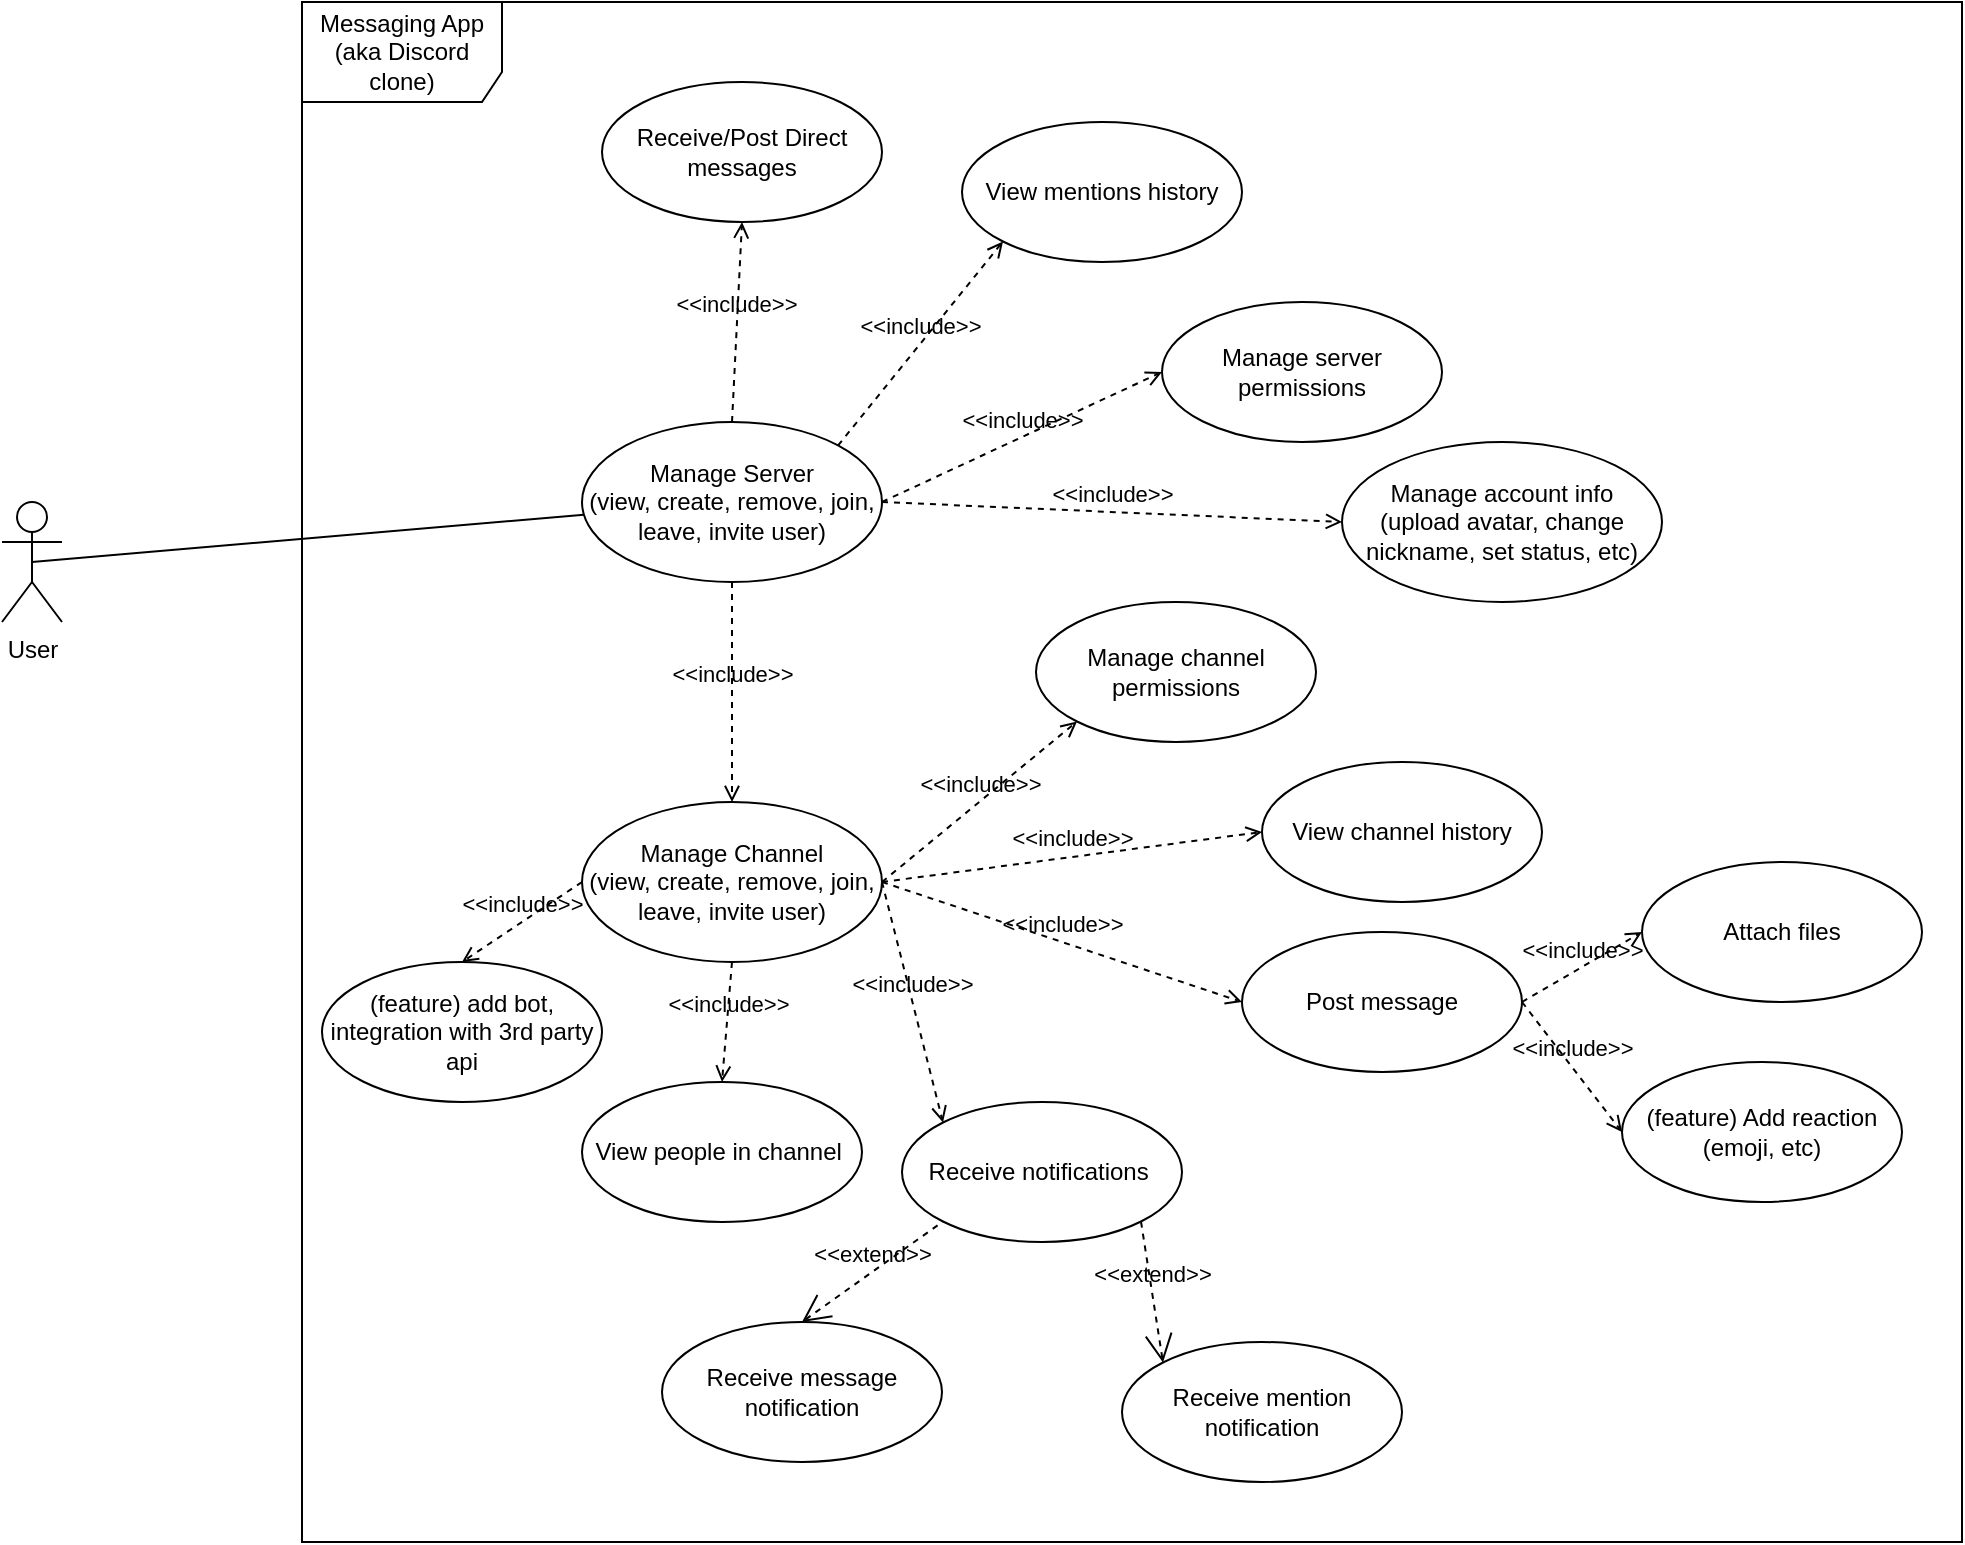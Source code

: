 <mxfile version="13.0.1" type="device"><diagram name="Page-1" id="929967ad-93f9-6ef4-fab6-5d389245f69c"><mxGraphModel dx="1186" dy="641" grid="1" gridSize="10" guides="1" tooltips="1" connect="1" arrows="1" fold="1" page="1" pageScale="1.5" pageWidth="1169" pageHeight="826" background="none" math="0" shadow="0"><root><mxCell id="0" style=";html=1;"/><mxCell id="1" style=";html=1;" parent="0"/><mxCell id="8FMUU82rgowcbTMKfbvs-1" value="User" style="shape=umlActor;verticalLabelPosition=bottom;labelBackgroundColor=#ffffff;verticalAlign=top;html=1;" vertex="1" parent="1"><mxGeometry x="220" y="300" width="30" height="60" as="geometry"/></mxCell><mxCell id="8FMUU82rgowcbTMKfbvs-2" value="Messaging App (aka Discord clone)" style="shape=umlFrame;whiteSpace=wrap;html=1;width=100;height=50;" vertex="1" parent="1"><mxGeometry x="370" y="50" width="830" height="770" as="geometry"/></mxCell><mxCell id="8FMUU82rgowcbTMKfbvs-4" value="Manage Server&lt;br&gt;(view, create, remove, join, leave, invite user)" style="ellipse;whiteSpace=wrap;html=1;" vertex="1" parent="1"><mxGeometry x="510" y="260" width="150" height="80" as="geometry"/></mxCell><mxCell id="8FMUU82rgowcbTMKfbvs-6" value="Manage Channel&lt;br&gt;(view, create, remove, join, leave, invite user)" style="ellipse;whiteSpace=wrap;html=1;" vertex="1" parent="1"><mxGeometry x="510" y="450" width="150" height="80" as="geometry"/></mxCell><mxCell id="8FMUU82rgowcbTMKfbvs-8" value="View channel history" style="ellipse;whiteSpace=wrap;html=1;" vertex="1" parent="1"><mxGeometry x="850" y="430" width="140" height="70" as="geometry"/></mxCell><mxCell id="8FMUU82rgowcbTMKfbvs-9" value="Post message" style="ellipse;whiteSpace=wrap;html=1;" vertex="1" parent="1"><mxGeometry x="840" y="515" width="140" height="70" as="geometry"/></mxCell><mxCell id="8FMUU82rgowcbTMKfbvs-10" value="Receive notifications&amp;nbsp;" style="ellipse;whiteSpace=wrap;html=1;" vertex="1" parent="1"><mxGeometry x="670" y="600" width="140" height="70" as="geometry"/></mxCell><mxCell id="8FMUU82rgowcbTMKfbvs-15" value="" style="endArrow=none;html=1;exitX=0.5;exitY=0.5;exitDx=0;exitDy=0;exitPerimeter=0;" edge="1" parent="1" source="8FMUU82rgowcbTMKfbvs-1" target="8FMUU82rgowcbTMKfbvs-4"><mxGeometry width="50" height="50" relative="1" as="geometry"><mxPoint x="370" y="440" as="sourcePoint"/><mxPoint x="420" y="390" as="targetPoint"/></mxGeometry></mxCell><mxCell id="8FMUU82rgowcbTMKfbvs-16" value="Manage server permissions" style="ellipse;whiteSpace=wrap;html=1;" vertex="1" parent="1"><mxGeometry x="800" y="200" width="140" height="70" as="geometry"/></mxCell><mxCell id="8FMUU82rgowcbTMKfbvs-17" value="&amp;lt;&amp;lt;include&amp;gt;&amp;gt;" style="edgeStyle=none;html=1;endArrow=open;verticalAlign=bottom;dashed=1;labelBackgroundColor=none;exitX=1;exitY=0.5;exitDx=0;exitDy=0;entryX=0;entryY=0.5;entryDx=0;entryDy=0;" edge="1" parent="1" source="8FMUU82rgowcbTMKfbvs-4" target="8FMUU82rgowcbTMKfbvs-16"><mxGeometry width="160" relative="1" as="geometry"><mxPoint x="650" y="350" as="sourcePoint"/><mxPoint x="810" y="350" as="targetPoint"/></mxGeometry></mxCell><mxCell id="8FMUU82rgowcbTMKfbvs-18" value="&amp;lt;&amp;lt;include&amp;gt;&amp;gt;" style="edgeStyle=none;html=1;endArrow=open;verticalAlign=bottom;dashed=1;labelBackgroundColor=none;exitX=0.5;exitY=1;exitDx=0;exitDy=0;" edge="1" parent="1" source="8FMUU82rgowcbTMKfbvs-4" target="8FMUU82rgowcbTMKfbvs-6"><mxGeometry width="160" relative="1" as="geometry"><mxPoint x="680" y="360" as="sourcePoint"/><mxPoint x="840" y="350" as="targetPoint"/></mxGeometry></mxCell><mxCell id="8FMUU82rgowcbTMKfbvs-19" value="&amp;lt;&amp;lt;include&amp;gt;&amp;gt;" style="edgeStyle=none;html=1;endArrow=open;verticalAlign=bottom;dashed=1;labelBackgroundColor=none;exitX=1;exitY=0.5;exitDx=0;exitDy=0;entryX=0;entryY=0.5;entryDx=0;entryDy=0;" edge="1" parent="1" source="8FMUU82rgowcbTMKfbvs-6" target="8FMUU82rgowcbTMKfbvs-8"><mxGeometry width="160" relative="1" as="geometry"><mxPoint x="650" y="470" as="sourcePoint"/><mxPoint x="810" y="470" as="targetPoint"/></mxGeometry></mxCell><mxCell id="8FMUU82rgowcbTMKfbvs-20" value="View mentions history" style="ellipse;whiteSpace=wrap;html=1;" vertex="1" parent="1"><mxGeometry x="700" y="110" width="140" height="70" as="geometry"/></mxCell><mxCell id="8FMUU82rgowcbTMKfbvs-21" value="Manage channel permissions" style="ellipse;whiteSpace=wrap;html=1;" vertex="1" parent="1"><mxGeometry x="737" y="350" width="140" height="70" as="geometry"/></mxCell><mxCell id="8FMUU82rgowcbTMKfbvs-22" value="&amp;lt;&amp;lt;include&amp;gt;&amp;gt;" style="edgeStyle=none;html=1;endArrow=open;verticalAlign=bottom;dashed=1;labelBackgroundColor=none;exitX=1;exitY=0.5;exitDx=0;exitDy=0;entryX=0;entryY=1;entryDx=0;entryDy=0;" edge="1" parent="1" source="8FMUU82rgowcbTMKfbvs-6" target="8FMUU82rgowcbTMKfbvs-21"><mxGeometry width="160" relative="1" as="geometry"><mxPoint x="790" y="629" as="sourcePoint"/><mxPoint x="950" y="629" as="targetPoint"/></mxGeometry></mxCell><mxCell id="8FMUU82rgowcbTMKfbvs-27" value="Receive/Post Direct messages" style="ellipse;whiteSpace=wrap;html=1;" vertex="1" parent="1"><mxGeometry x="520" y="90" width="140" height="70" as="geometry"/></mxCell><mxCell id="8FMUU82rgowcbTMKfbvs-28" value="&amp;lt;&amp;lt;include&amp;gt;&amp;gt;" style="edgeStyle=none;html=1;endArrow=open;verticalAlign=bottom;dashed=1;labelBackgroundColor=none;exitX=1;exitY=0.5;exitDx=0;exitDy=0;entryX=0;entryY=0.5;entryDx=0;entryDy=0;" edge="1" parent="1" source="8FMUU82rgowcbTMKfbvs-6" target="8FMUU82rgowcbTMKfbvs-9"><mxGeometry width="160" relative="1" as="geometry"><mxPoint x="750" y="574.5" as="sourcePoint"/><mxPoint x="910" y="574.5" as="targetPoint"/></mxGeometry></mxCell><mxCell id="8FMUU82rgowcbTMKfbvs-29" value="&amp;lt;&amp;lt;include&amp;gt;&amp;gt;" style="edgeStyle=none;html=1;endArrow=open;verticalAlign=bottom;dashed=1;labelBackgroundColor=none;exitX=1;exitY=0.5;exitDx=0;exitDy=0;entryX=0;entryY=0;entryDx=0;entryDy=0;" edge="1" parent="1" source="8FMUU82rgowcbTMKfbvs-6" target="8FMUU82rgowcbTMKfbvs-10"><mxGeometry width="160" relative="1" as="geometry"><mxPoint x="900" y="740" as="sourcePoint"/><mxPoint x="1060" y="740" as="targetPoint"/></mxGeometry></mxCell><mxCell id="8FMUU82rgowcbTMKfbvs-32" value="&amp;lt;&amp;lt;include&amp;gt;&amp;gt;" style="edgeStyle=none;html=1;endArrow=open;verticalAlign=bottom;dashed=1;labelBackgroundColor=none;exitX=0.5;exitY=0;exitDx=0;exitDy=0;entryX=0.5;entryY=1;entryDx=0;entryDy=0;" edge="1" parent="1" source="8FMUU82rgowcbTMKfbvs-4" target="8FMUU82rgowcbTMKfbvs-27"><mxGeometry width="160" relative="1" as="geometry"><mxPoint x="920" y="800" as="sourcePoint"/><mxPoint x="1080" y="800" as="targetPoint"/></mxGeometry></mxCell><mxCell id="8FMUU82rgowcbTMKfbvs-33" value="&amp;lt;&amp;lt;include&amp;gt;&amp;gt;" style="edgeStyle=none;html=1;endArrow=open;verticalAlign=bottom;dashed=1;labelBackgroundColor=none;exitX=1;exitY=0;exitDx=0;exitDy=0;entryX=0;entryY=1;entryDx=0;entryDy=0;" edge="1" parent="1" source="8FMUU82rgowcbTMKfbvs-4" target="8FMUU82rgowcbTMKfbvs-20"><mxGeometry width="160" relative="1" as="geometry"><mxPoint x="920" y="800" as="sourcePoint"/><mxPoint x="1080" y="800" as="targetPoint"/></mxGeometry></mxCell><mxCell id="8FMUU82rgowcbTMKfbvs-34" value="Receive mention notification" style="ellipse;whiteSpace=wrap;html=1;" vertex="1" parent="1"><mxGeometry x="780" y="720" width="140" height="70" as="geometry"/></mxCell><mxCell id="8FMUU82rgowcbTMKfbvs-36" value="&amp;lt;&amp;lt;extend&amp;gt;&amp;gt;" style="edgeStyle=none;html=1;startArrow=open;endArrow=none;startSize=12;verticalAlign=bottom;dashed=1;labelBackgroundColor=none;entryX=1;entryY=1;entryDx=0;entryDy=0;exitX=0;exitY=0;exitDx=0;exitDy=0;" edge="1" parent="1" source="8FMUU82rgowcbTMKfbvs-34" target="8FMUU82rgowcbTMKfbvs-10"><mxGeometry width="160" relative="1" as="geometry"><mxPoint x="430" y="570" as="sourcePoint"/><mxPoint x="590" y="570" as="targetPoint"/></mxGeometry></mxCell><mxCell id="8FMUU82rgowcbTMKfbvs-37" value="Receive message notification" style="ellipse;whiteSpace=wrap;html=1;" vertex="1" parent="1"><mxGeometry x="550" y="710" width="140" height="70" as="geometry"/></mxCell><mxCell id="8FMUU82rgowcbTMKfbvs-38" value="&amp;lt;&amp;lt;extend&amp;gt;&amp;gt;" style="edgeStyle=none;html=1;startArrow=open;endArrow=none;startSize=12;verticalAlign=bottom;dashed=1;labelBackgroundColor=none;entryX=0;entryY=1;entryDx=0;entryDy=0;exitX=0.5;exitY=0;exitDx=0;exitDy=0;" edge="1" parent="1" source="8FMUU82rgowcbTMKfbvs-37" target="8FMUU82rgowcbTMKfbvs-10"><mxGeometry width="160" relative="1" as="geometry"><mxPoint x="440" y="580" as="sourcePoint"/><mxPoint x="600" y="580" as="targetPoint"/></mxGeometry></mxCell><mxCell id="8FMUU82rgowcbTMKfbvs-39" value="Manage account info&lt;br&gt;(upload avatar, change nickname, set status, etc)" style="ellipse;whiteSpace=wrap;html=1;" vertex="1" parent="1"><mxGeometry x="890" y="270" width="160" height="80" as="geometry"/></mxCell><mxCell id="8FMUU82rgowcbTMKfbvs-40" value="&amp;lt;&amp;lt;include&amp;gt;&amp;gt;" style="edgeStyle=none;html=1;endArrow=open;verticalAlign=bottom;dashed=1;labelBackgroundColor=none;exitX=1;exitY=0.5;exitDx=0;exitDy=0;entryX=0;entryY=0.5;entryDx=0;entryDy=0;" edge="1" parent="1" source="8FMUU82rgowcbTMKfbvs-4" target="8FMUU82rgowcbTMKfbvs-39"><mxGeometry width="160" relative="1" as="geometry"><mxPoint x="670" y="310" as="sourcePoint"/><mxPoint x="810" y="245" as="targetPoint"/></mxGeometry></mxCell><mxCell id="8FMUU82rgowcbTMKfbvs-41" value="(feature) Add reaction&lt;br&gt;(emoji, etc)" style="ellipse;whiteSpace=wrap;html=1;" vertex="1" parent="1"><mxGeometry x="1030" y="580" width="140" height="70" as="geometry"/></mxCell><mxCell id="8FMUU82rgowcbTMKfbvs-42" value="&amp;lt;&amp;lt;include&amp;gt;&amp;gt;" style="edgeStyle=none;html=1;endArrow=open;verticalAlign=bottom;dashed=1;labelBackgroundColor=none;exitX=1;exitY=0.5;exitDx=0;exitDy=0;entryX=0;entryY=0.5;entryDx=0;entryDy=0;" edge="1" parent="1" source="8FMUU82rgowcbTMKfbvs-9" target="8FMUU82rgowcbTMKfbvs-41"><mxGeometry width="160" relative="1" as="geometry"><mxPoint x="670" y="500" as="sourcePoint"/><mxPoint x="850" y="560" as="targetPoint"/></mxGeometry></mxCell><mxCell id="8FMUU82rgowcbTMKfbvs-43" value="View people in&amp;nbsp;channel&amp;nbsp;" style="ellipse;whiteSpace=wrap;html=1;" vertex="1" parent="1"><mxGeometry x="510" y="590" width="140" height="70" as="geometry"/></mxCell><mxCell id="8FMUU82rgowcbTMKfbvs-44" value="&amp;lt;&amp;lt;include&amp;gt;&amp;gt;" style="edgeStyle=none;html=1;endArrow=open;verticalAlign=bottom;dashed=1;labelBackgroundColor=none;exitX=0.5;exitY=1;exitDx=0;exitDy=0;entryX=0.5;entryY=0;entryDx=0;entryDy=0;" edge="1" parent="1" source="8FMUU82rgowcbTMKfbvs-6" target="8FMUU82rgowcbTMKfbvs-43"><mxGeometry width="160" relative="1" as="geometry"><mxPoint x="670" y="500" as="sourcePoint"/><mxPoint x="860" y="475" as="targetPoint"/></mxGeometry></mxCell><mxCell id="8FMUU82rgowcbTMKfbvs-45" value="Attach files" style="ellipse;whiteSpace=wrap;html=1;" vertex="1" parent="1"><mxGeometry x="1040" y="480" width="140" height="70" as="geometry"/></mxCell><mxCell id="8FMUU82rgowcbTMKfbvs-46" value="&amp;lt;&amp;lt;include&amp;gt;&amp;gt;" style="edgeStyle=none;html=1;endArrow=open;verticalAlign=bottom;dashed=1;labelBackgroundColor=none;exitX=1;exitY=0.5;exitDx=0;exitDy=0;entryX=0;entryY=0.5;entryDx=0;entryDy=0;" edge="1" parent="1" source="8FMUU82rgowcbTMKfbvs-9" target="8FMUU82rgowcbTMKfbvs-45"><mxGeometry width="160" relative="1" as="geometry"><mxPoint x="990" y="560" as="sourcePoint"/><mxPoint x="1040" y="625" as="targetPoint"/></mxGeometry></mxCell><mxCell id="8FMUU82rgowcbTMKfbvs-47" value="(feature) add bot, integration with 3rd party api" style="ellipse;whiteSpace=wrap;html=1;" vertex="1" parent="1"><mxGeometry x="380" y="530" width="140" height="70" as="geometry"/></mxCell><mxCell id="8FMUU82rgowcbTMKfbvs-48" value="&amp;lt;&amp;lt;include&amp;gt;&amp;gt;" style="edgeStyle=none;html=1;endArrow=open;verticalAlign=bottom;dashed=1;labelBackgroundColor=none;exitX=0;exitY=0.5;exitDx=0;exitDy=0;entryX=0.5;entryY=0;entryDx=0;entryDy=0;" edge="1" parent="1" source="8FMUU82rgowcbTMKfbvs-6" target="8FMUU82rgowcbTMKfbvs-47"><mxGeometry width="160" relative="1" as="geometry"><mxPoint x="595" y="540" as="sourcePoint"/><mxPoint x="590" y="600" as="targetPoint"/></mxGeometry></mxCell></root></mxGraphModel></diagram></mxfile>